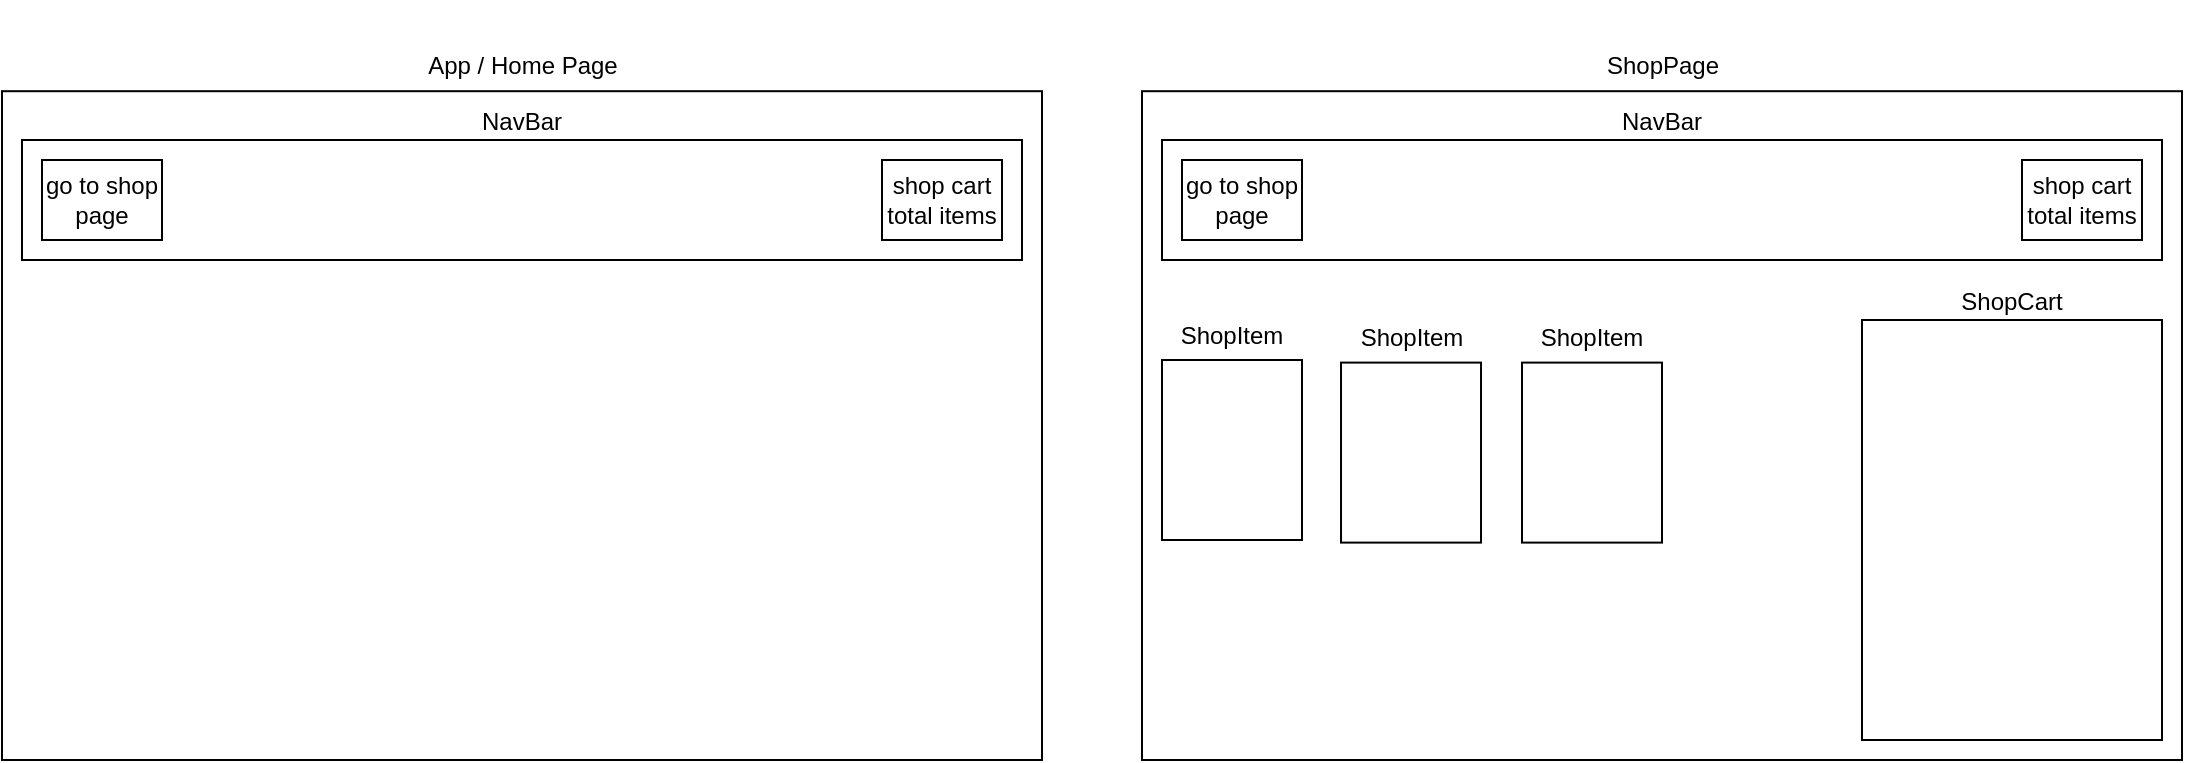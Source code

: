 <mxfile version="21.6.8" type="device">
  <diagram name="Page-1" id="lZ8Ow8rmiU4fNyqHt2dk">
    <mxGraphModel dx="530" dy="298" grid="1" gridSize="10" guides="1" tooltips="1" connect="1" arrows="1" fold="1" page="1" pageScale="1" pageWidth="850" pageHeight="1100" math="0" shadow="0">
      <root>
        <mxCell id="0" />
        <mxCell id="1" parent="0" />
        <mxCell id="uMhD4euhR2ispRNRDX6c-6" value="" style="group" parent="1" vertex="1" connectable="0">
          <mxGeometry x="30" y="170" width="520" height="380" as="geometry" />
        </mxCell>
        <mxCell id="uMhD4euhR2ispRNRDX6c-1" value="&lt;h1&gt;&lt;br&gt;&lt;/h1&gt;" style="rounded=0;whiteSpace=wrap;html=1;align=left;" parent="uMhD4euhR2ispRNRDX6c-6" vertex="1">
          <mxGeometry y="45.6" width="520" height="334.4" as="geometry" />
        </mxCell>
        <mxCell id="uMhD4euhR2ispRNRDX6c-5" value="&lt;p&gt;App / Home Page&lt;/p&gt;" style="text;html=1;strokeColor=none;fillColor=none;align=center;verticalAlign=middle;whiteSpace=wrap;rounded=0;" parent="uMhD4euhR2ispRNRDX6c-6" vertex="1">
          <mxGeometry x="169.51" y="10" width="180.98" height="45.6" as="geometry" />
        </mxCell>
        <mxCell id="uMhD4euhR2ispRNRDX6c-9" value="" style="group" parent="uMhD4euhR2ispRNRDX6c-6" vertex="1" connectable="0">
          <mxGeometry x="10" y="45.6" width="500" height="84.4" as="geometry" />
        </mxCell>
        <mxCell id="uMhD4euhR2ispRNRDX6c-7" value="" style="rounded=0;whiteSpace=wrap;html=1;" parent="uMhD4euhR2ispRNRDX6c-9" vertex="1">
          <mxGeometry y="24.4" width="500" height="60" as="geometry" />
        </mxCell>
        <mxCell id="uMhD4euhR2ispRNRDX6c-8" value="NavBar" style="text;html=1;strokeColor=none;fillColor=none;align=center;verticalAlign=middle;whiteSpace=wrap;rounded=0;" parent="uMhD4euhR2ispRNRDX6c-9" vertex="1">
          <mxGeometry x="220" width="60" height="30" as="geometry" />
        </mxCell>
        <mxCell id="uMhD4euhR2ispRNRDX6c-10" value="go to shop page" style="rounded=0;whiteSpace=wrap;html=1;" parent="uMhD4euhR2ispRNRDX6c-9" vertex="1">
          <mxGeometry x="10" y="34.4" width="60" height="40" as="geometry" />
        </mxCell>
        <mxCell id="uMhD4euhR2ispRNRDX6c-22" value="shop cart total items" style="rounded=0;whiteSpace=wrap;html=1;" parent="uMhD4euhR2ispRNRDX6c-9" vertex="1">
          <mxGeometry x="430" y="34.4" width="60" height="40" as="geometry" />
        </mxCell>
        <mxCell id="uMhD4euhR2ispRNRDX6c-23" value="" style="group" parent="1" vertex="1" connectable="0">
          <mxGeometry x="600" y="170" width="520" height="380" as="geometry" />
        </mxCell>
        <mxCell id="uMhD4euhR2ispRNRDX6c-24" value="&lt;h1&gt;&lt;br&gt;&lt;/h1&gt;" style="rounded=0;whiteSpace=wrap;html=1;align=left;" parent="uMhD4euhR2ispRNRDX6c-23" vertex="1">
          <mxGeometry y="45.6" width="520" height="334.4" as="geometry" />
        </mxCell>
        <mxCell id="uMhD4euhR2ispRNRDX6c-25" value="&lt;p&gt;ShopPage&lt;/p&gt;" style="text;html=1;strokeColor=none;fillColor=none;align=center;verticalAlign=middle;whiteSpace=wrap;rounded=0;" parent="uMhD4euhR2ispRNRDX6c-23" vertex="1">
          <mxGeometry x="169.51" y="10" width="180.98" height="45.6" as="geometry" />
        </mxCell>
        <mxCell id="uMhD4euhR2ispRNRDX6c-26" value="" style="group" parent="uMhD4euhR2ispRNRDX6c-23" vertex="1" connectable="0">
          <mxGeometry x="10" y="45.6" width="500" height="84.4" as="geometry" />
        </mxCell>
        <mxCell id="uMhD4euhR2ispRNRDX6c-27" value="" style="rounded=0;whiteSpace=wrap;html=1;" parent="uMhD4euhR2ispRNRDX6c-26" vertex="1">
          <mxGeometry y="24.4" width="500" height="60" as="geometry" />
        </mxCell>
        <mxCell id="uMhD4euhR2ispRNRDX6c-28" value="NavBar" style="text;html=1;strokeColor=none;fillColor=none;align=center;verticalAlign=middle;whiteSpace=wrap;rounded=0;" parent="uMhD4euhR2ispRNRDX6c-26" vertex="1">
          <mxGeometry x="220" width="60" height="30" as="geometry" />
        </mxCell>
        <mxCell id="uMhD4euhR2ispRNRDX6c-29" value="go to shop page" style="rounded=0;whiteSpace=wrap;html=1;" parent="uMhD4euhR2ispRNRDX6c-26" vertex="1">
          <mxGeometry x="10" y="34.4" width="60" height="40" as="geometry" />
        </mxCell>
        <mxCell id="uMhD4euhR2ispRNRDX6c-30" value="shop cart total items" style="rounded=0;whiteSpace=wrap;html=1;" parent="uMhD4euhR2ispRNRDX6c-26" vertex="1">
          <mxGeometry x="430" y="34.4" width="60" height="40" as="geometry" />
        </mxCell>
        <mxCell id="uMhD4euhR2ispRNRDX6c-31" value="" style="rounded=0;whiteSpace=wrap;html=1;" parent="uMhD4euhR2ispRNRDX6c-23" vertex="1">
          <mxGeometry x="360" y="160" width="150" height="210" as="geometry" />
        </mxCell>
        <mxCell id="uMhD4euhR2ispRNRDX6c-37" value="ShopCart" style="text;html=1;strokeColor=none;fillColor=none;align=center;verticalAlign=middle;whiteSpace=wrap;rounded=0;" parent="uMhD4euhR2ispRNRDX6c-23" vertex="1">
          <mxGeometry x="405" y="136" width="60" height="30" as="geometry" />
        </mxCell>
        <mxCell id="uMhD4euhR2ispRNRDX6c-40" value="" style="group" parent="uMhD4euhR2ispRNRDX6c-23" vertex="1" connectable="0">
          <mxGeometry x="10" y="153" width="70" height="117" as="geometry" />
        </mxCell>
        <mxCell id="uMhD4euhR2ispRNRDX6c-38" value="" style="rounded=0;whiteSpace=wrap;html=1;" parent="uMhD4euhR2ispRNRDX6c-40" vertex="1">
          <mxGeometry y="27" width="70" height="90" as="geometry" />
        </mxCell>
        <mxCell id="uMhD4euhR2ispRNRDX6c-39" value="ShopItem" style="text;html=1;strokeColor=none;fillColor=none;align=center;verticalAlign=middle;whiteSpace=wrap;rounded=0;" parent="uMhD4euhR2ispRNRDX6c-40" vertex="1">
          <mxGeometry x="5" width="60" height="30" as="geometry" />
        </mxCell>
        <mxCell id="uMhD4euhR2ispRNRDX6c-41" value="" style="group" parent="uMhD4euhR2ispRNRDX6c-23" vertex="1" connectable="0">
          <mxGeometry x="99.51" y="154.3" width="70" height="117" as="geometry" />
        </mxCell>
        <mxCell id="uMhD4euhR2ispRNRDX6c-42" value="" style="rounded=0;whiteSpace=wrap;html=1;" parent="uMhD4euhR2ispRNRDX6c-41" vertex="1">
          <mxGeometry y="27" width="70" height="90" as="geometry" />
        </mxCell>
        <mxCell id="uMhD4euhR2ispRNRDX6c-43" value="ShopItem" style="text;html=1;strokeColor=none;fillColor=none;align=center;verticalAlign=middle;whiteSpace=wrap;rounded=0;" parent="uMhD4euhR2ispRNRDX6c-41" vertex="1">
          <mxGeometry x="5" width="60" height="30" as="geometry" />
        </mxCell>
        <mxCell id="uMhD4euhR2ispRNRDX6c-44" value="" style="group" parent="uMhD4euhR2ispRNRDX6c-23" vertex="1" connectable="0">
          <mxGeometry x="190" y="154.3" width="70" height="117" as="geometry" />
        </mxCell>
        <mxCell id="uMhD4euhR2ispRNRDX6c-45" value="" style="rounded=0;whiteSpace=wrap;html=1;" parent="uMhD4euhR2ispRNRDX6c-44" vertex="1">
          <mxGeometry y="27" width="70" height="90" as="geometry" />
        </mxCell>
        <mxCell id="uMhD4euhR2ispRNRDX6c-46" value="ShopItem" style="text;html=1;strokeColor=none;fillColor=none;align=center;verticalAlign=middle;whiteSpace=wrap;rounded=0;" parent="uMhD4euhR2ispRNRDX6c-44" vertex="1">
          <mxGeometry x="5" width="60" height="30" as="geometry" />
        </mxCell>
      </root>
    </mxGraphModel>
  </diagram>
</mxfile>
